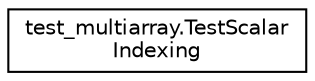 digraph "Graphical Class Hierarchy"
{
 // LATEX_PDF_SIZE
  edge [fontname="Helvetica",fontsize="10",labelfontname="Helvetica",labelfontsize="10"];
  node [fontname="Helvetica",fontsize="10",shape=record];
  rankdir="LR";
  Node0 [label="test_multiarray.TestScalar\lIndexing",height=0.2,width=0.4,color="black", fillcolor="white", style="filled",URL="$classtest__multiarray_1_1TestScalarIndexing.html",tooltip=" "];
}
